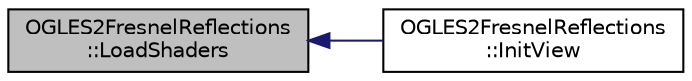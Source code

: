 digraph "OGLES2FresnelReflections::LoadShaders"
{
  edge [fontname="Helvetica",fontsize="10",labelfontname="Helvetica",labelfontsize="10"];
  node [fontname="Helvetica",fontsize="10",shape=record];
  rankdir="LR";
  Node1 [label="OGLES2FresnelReflections\l::LoadShaders",height=0.2,width=0.4,color="black", fillcolor="grey75", style="filled", fontcolor="black"];
  Node1 -> Node2 [dir="back",color="midnightblue",fontsize="10",style="solid",fontname="Helvetica"];
  Node2 [label="OGLES2FresnelReflections\l::InitView",height=0.2,width=0.4,color="black", fillcolor="white", style="filled",URL="$class_o_g_l_e_s2_fresnel_reflections.html#a9946251983da7f7a64ff3f6ca192e6d4"];
}
